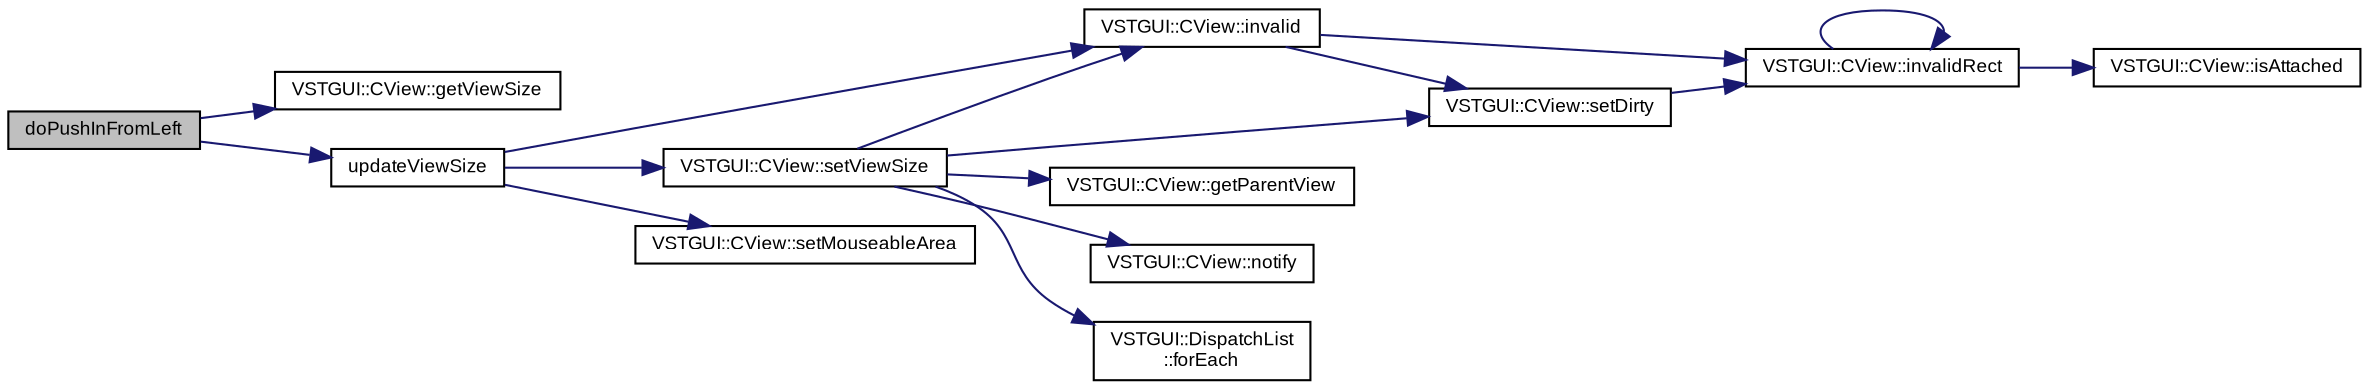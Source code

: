 digraph "doPushInFromLeft"
{
  bgcolor="transparent";
  edge [fontname="Arial",fontsize="9",labelfontname="Arial",labelfontsize="9"];
  node [fontname="Arial",fontsize="9",shape=record];
  rankdir="LR";
  Node1 [label="doPushInFromLeft",height=0.2,width=0.4,color="black", fillcolor="grey75", style="filled" fontcolor="black"];
  Node1 -> Node2 [color="midnightblue",fontsize="9",style="solid",fontname="Arial"];
  Node2 [label="VSTGUI::CView::getViewSize",height=0.2,width=0.4,color="black",URL="$class_v_s_t_g_u_i_1_1_c_view.html#a5ad6102316e6d16e4905a38ad3f16dcc",tooltip="returns the current view size "];
  Node1 -> Node3 [color="midnightblue",fontsize="9",style="solid",fontname="Arial"];
  Node3 [label="updateViewSize",height=0.2,width=0.4,color="black",URL="$class_v_s_t_g_u_i_1_1_animation_1_1_exchange_view_animation.html#a8ec73fabf654accfc08506ceb807af13"];
  Node3 -> Node4 [color="midnightblue",fontsize="9",style="solid",fontname="Arial"];
  Node4 [label="VSTGUI::CView::invalid",height=0.2,width=0.4,color="black",URL="$class_v_s_t_g_u_i_1_1_c_view.html#a51647a4891b4a9cbaf8595171c5ad3fc",tooltip="mark whole view as invalid "];
  Node4 -> Node5 [color="midnightblue",fontsize="9",style="solid",fontname="Arial"];
  Node5 [label="VSTGUI::CView::setDirty",height=0.2,width=0.4,color="black",URL="$class_v_s_t_g_u_i_1_1_c_view.html#a0f19a61606a7f547b62102310063ea76",tooltip="set the view to dirty so that it is redrawn in the next idle. Thread Safe ! "];
  Node5 -> Node6 [color="midnightblue",fontsize="9",style="solid",fontname="Arial"];
  Node6 [label="VSTGUI::CView::invalidRect",height=0.2,width=0.4,color="black",URL="$class_v_s_t_g_u_i_1_1_c_view.html#ad414ba3d5e64f9fdc11309e05266ffcf",tooltip="mark rect as invalid "];
  Node6 -> Node7 [color="midnightblue",fontsize="9",style="solid",fontname="Arial"];
  Node7 [label="VSTGUI::CView::isAttached",height=0.2,width=0.4,color="black",URL="$class_v_s_t_g_u_i_1_1_c_view.html#a1b7f04ee36bdaecd09a2625370dc90d8",tooltip="is view attached to a parentView "];
  Node6 -> Node6 [color="midnightblue",fontsize="9",style="solid",fontname="Arial"];
  Node4 -> Node6 [color="midnightblue",fontsize="9",style="solid",fontname="Arial"];
  Node3 -> Node8 [color="midnightblue",fontsize="9",style="solid",fontname="Arial"];
  Node8 [label="VSTGUI::CView::setViewSize",height=0.2,width=0.4,color="black",URL="$class_v_s_t_g_u_i_1_1_c_view.html#ada1ffb857aa147620f2d01522b37569d",tooltip="set views size "];
  Node8 -> Node4 [color="midnightblue",fontsize="9",style="solid",fontname="Arial"];
  Node8 -> Node5 [color="midnightblue",fontsize="9",style="solid",fontname="Arial"];
  Node8 -> Node9 [color="midnightblue",fontsize="9",style="solid",fontname="Arial"];
  Node9 [label="VSTGUI::CView::getParentView",height=0.2,width=0.4,color="black",URL="$class_v_s_t_g_u_i_1_1_c_view.html#ac45407fc7304ee33c5729fa04edaea76",tooltip="get parent view "];
  Node8 -> Node10 [color="midnightblue",fontsize="9",style="solid",fontname="Arial"];
  Node10 [label="VSTGUI::CView::notify",height=0.2,width=0.4,color="black",URL="$class_v_s_t_g_u_i_1_1_c_view.html#a15414e56ad0060f4b50f81ff44ad2a3e",tooltip="translates a local coordinate to a global one using parent transforms "];
  Node8 -> Node11 [color="midnightblue",fontsize="9",style="solid",fontname="Arial"];
  Node11 [label="VSTGUI::DispatchList\l::forEach",height=0.2,width=0.4,color="black",URL="$class_v_s_t_g_u_i_1_1_dispatch_list.html#a09cd3391119d3266c5d62ec8525d503d"];
  Node3 -> Node12 [color="midnightblue",fontsize="9",style="solid",fontname="Arial"];
  Node12 [label="VSTGUI::CView::setMouseableArea",height=0.2,width=0.4,color="black",URL="$class_v_s_t_g_u_i_1_1_c_view.html#aaf7594f7b73a027e5895469cbce92103",tooltip="set the area in which the view reacts to the mouse "];
}
